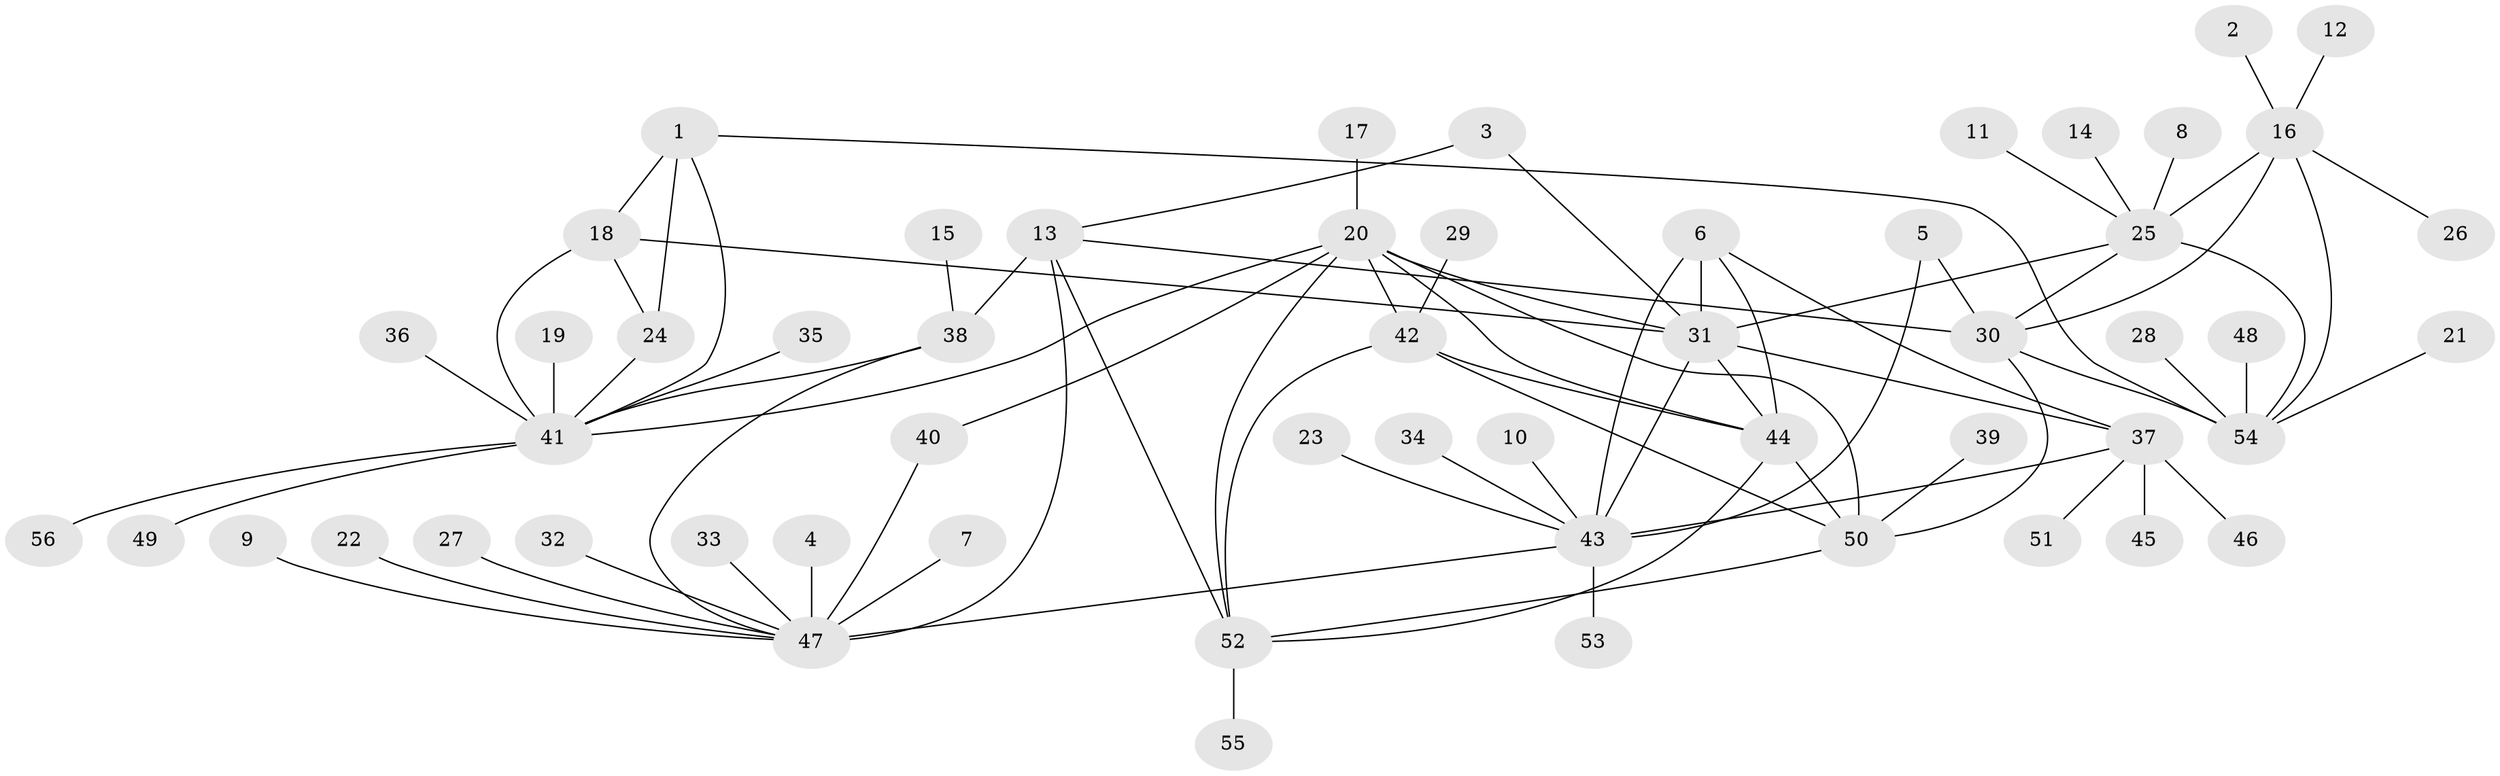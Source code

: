 // original degree distribution, {9: 0.026785714285714284, 8: 0.026785714285714284, 7: 0.03571428571428571, 10: 0.017857142857142856, 5: 0.03571428571428571, 4: 0.026785714285714284, 11: 0.008928571428571428, 12: 0.008928571428571428, 15: 0.008928571428571428, 6: 0.017857142857142856, 13: 0.008928571428571428, 1: 0.5982142857142857, 2: 0.15178571428571427, 3: 0.026785714285714284}
// Generated by graph-tools (version 1.1) at 2025/02/03/09/25 03:02:46]
// undirected, 56 vertices, 82 edges
graph export_dot {
graph [start="1"]
  node [color=gray90,style=filled];
  1;
  2;
  3;
  4;
  5;
  6;
  7;
  8;
  9;
  10;
  11;
  12;
  13;
  14;
  15;
  16;
  17;
  18;
  19;
  20;
  21;
  22;
  23;
  24;
  25;
  26;
  27;
  28;
  29;
  30;
  31;
  32;
  33;
  34;
  35;
  36;
  37;
  38;
  39;
  40;
  41;
  42;
  43;
  44;
  45;
  46;
  47;
  48;
  49;
  50;
  51;
  52;
  53;
  54;
  55;
  56;
  1 -- 18 [weight=1.0];
  1 -- 24 [weight=2.0];
  1 -- 41 [weight=1.0];
  1 -- 54 [weight=1.0];
  2 -- 16 [weight=1.0];
  3 -- 13 [weight=1.0];
  3 -- 31 [weight=1.0];
  4 -- 47 [weight=1.0];
  5 -- 30 [weight=1.0];
  5 -- 43 [weight=1.0];
  6 -- 31 [weight=2.0];
  6 -- 37 [weight=2.0];
  6 -- 43 [weight=2.0];
  6 -- 44 [weight=1.0];
  7 -- 47 [weight=1.0];
  8 -- 25 [weight=1.0];
  9 -- 47 [weight=1.0];
  10 -- 43 [weight=1.0];
  11 -- 25 [weight=1.0];
  12 -- 16 [weight=1.0];
  13 -- 30 [weight=1.0];
  13 -- 38 [weight=3.0];
  13 -- 47 [weight=3.0];
  13 -- 52 [weight=1.0];
  14 -- 25 [weight=1.0];
  15 -- 38 [weight=1.0];
  16 -- 25 [weight=1.0];
  16 -- 26 [weight=1.0];
  16 -- 30 [weight=2.0];
  16 -- 54 [weight=1.0];
  17 -- 20 [weight=1.0];
  18 -- 24 [weight=2.0];
  18 -- 31 [weight=1.0];
  18 -- 41 [weight=1.0];
  19 -- 41 [weight=1.0];
  20 -- 31 [weight=1.0];
  20 -- 40 [weight=1.0];
  20 -- 41 [weight=1.0];
  20 -- 42 [weight=1.0];
  20 -- 44 [weight=1.0];
  20 -- 50 [weight=1.0];
  20 -- 52 [weight=1.0];
  21 -- 54 [weight=1.0];
  22 -- 47 [weight=1.0];
  23 -- 43 [weight=1.0];
  24 -- 41 [weight=2.0];
  25 -- 30 [weight=2.0];
  25 -- 31 [weight=1.0];
  25 -- 54 [weight=1.0];
  27 -- 47 [weight=1.0];
  28 -- 54 [weight=1.0];
  29 -- 42 [weight=1.0];
  30 -- 50 [weight=1.0];
  30 -- 54 [weight=2.0];
  31 -- 37 [weight=1.0];
  31 -- 43 [weight=1.0];
  31 -- 44 [weight=1.0];
  32 -- 47 [weight=1.0];
  33 -- 47 [weight=1.0];
  34 -- 43 [weight=1.0];
  35 -- 41 [weight=1.0];
  36 -- 41 [weight=1.0];
  37 -- 43 [weight=1.0];
  37 -- 45 [weight=1.0];
  37 -- 46 [weight=1.0];
  37 -- 51 [weight=1.0];
  38 -- 41 [weight=1.0];
  38 -- 47 [weight=1.0];
  39 -- 50 [weight=1.0];
  40 -- 47 [weight=1.0];
  41 -- 49 [weight=1.0];
  41 -- 56 [weight=1.0];
  42 -- 44 [weight=1.0];
  42 -- 50 [weight=1.0];
  42 -- 52 [weight=1.0];
  43 -- 47 [weight=1.0];
  43 -- 53 [weight=1.0];
  44 -- 50 [weight=1.0];
  44 -- 52 [weight=1.0];
  48 -- 54 [weight=1.0];
  50 -- 52 [weight=1.0];
  52 -- 55 [weight=1.0];
}
